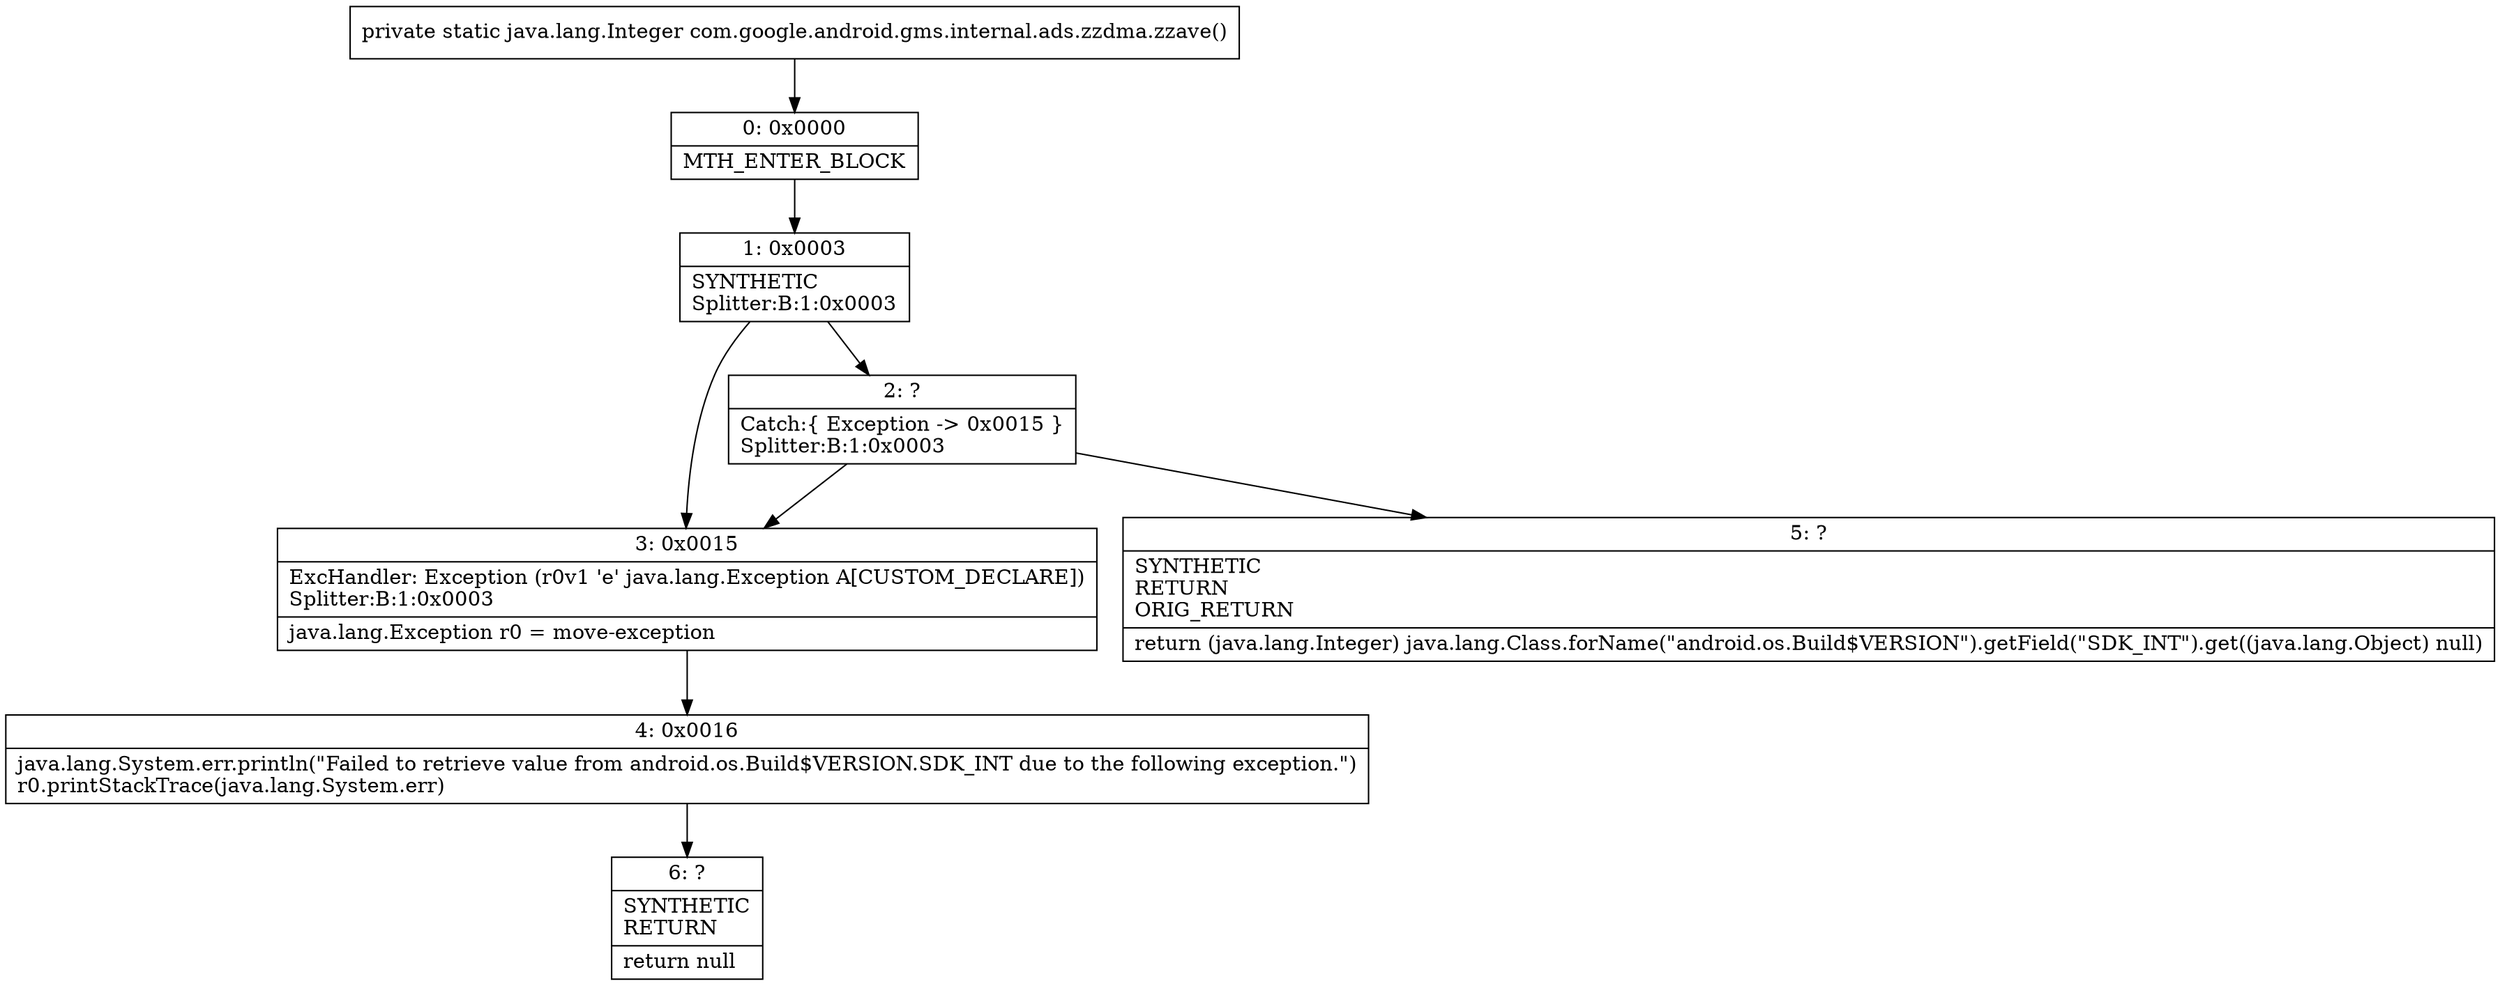 digraph "CFG forcom.google.android.gms.internal.ads.zzdma.zzave()Ljava\/lang\/Integer;" {
Node_0 [shape=record,label="{0\:\ 0x0000|MTH_ENTER_BLOCK\l}"];
Node_1 [shape=record,label="{1\:\ 0x0003|SYNTHETIC\lSplitter:B:1:0x0003\l}"];
Node_2 [shape=record,label="{2\:\ ?|Catch:\{ Exception \-\> 0x0015 \}\lSplitter:B:1:0x0003\l}"];
Node_3 [shape=record,label="{3\:\ 0x0015|ExcHandler: Exception (r0v1 'e' java.lang.Exception A[CUSTOM_DECLARE])\lSplitter:B:1:0x0003\l|java.lang.Exception r0 = move\-exception\l}"];
Node_4 [shape=record,label="{4\:\ 0x0016|java.lang.System.err.println(\"Failed to retrieve value from android.os.Build$VERSION.SDK_INT due to the following exception.\")\lr0.printStackTrace(java.lang.System.err)\l}"];
Node_5 [shape=record,label="{5\:\ ?|SYNTHETIC\lRETURN\lORIG_RETURN\l|return (java.lang.Integer) java.lang.Class.forName(\"android.os.Build$VERSION\").getField(\"SDK_INT\").get((java.lang.Object) null)\l}"];
Node_6 [shape=record,label="{6\:\ ?|SYNTHETIC\lRETURN\l|return null\l}"];
MethodNode[shape=record,label="{private static java.lang.Integer com.google.android.gms.internal.ads.zzdma.zzave() }"];
MethodNode -> Node_0;
Node_0 -> Node_1;
Node_1 -> Node_2;
Node_1 -> Node_3;
Node_2 -> Node_3;
Node_2 -> Node_5;
Node_3 -> Node_4;
Node_4 -> Node_6;
}

